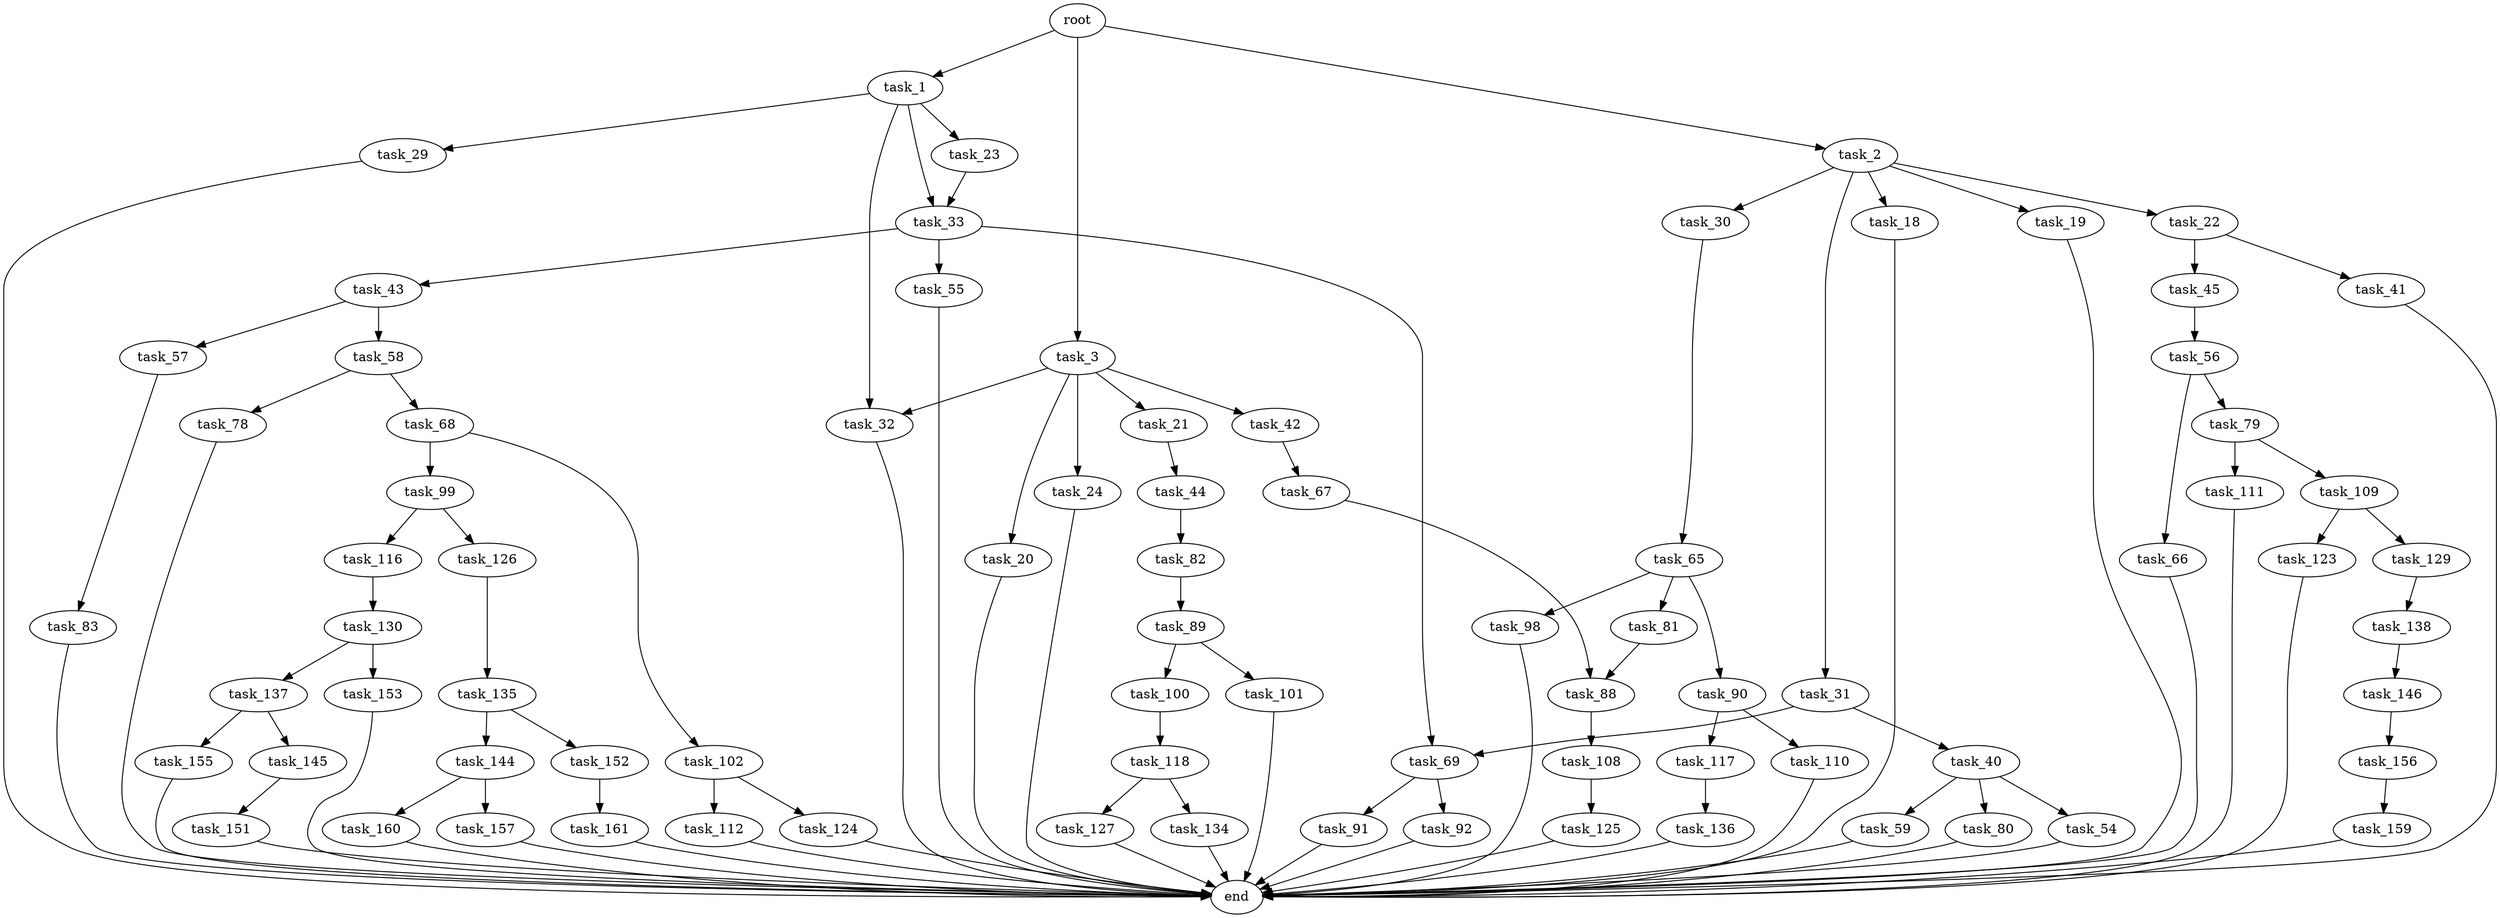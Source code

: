 digraph G {
  root [size="0.000000"];
  task_1 [size="368293445632.000000"];
  task_2 [size="13394451550.000000"];
  task_3 [size="532240266116.000000"];
  task_23 [size="8589934592.000000"];
  task_29 [size="5187388550.000000"];
  task_32 [size="1073741824000.000000"];
  task_33 [size="549755813888.000000"];
  task_18 [size="6933007126.000000"];
  task_19 [size="88237940535.000000"];
  task_22 [size="6188102080.000000"];
  task_30 [size="12122817564.000000"];
  task_31 [size="11823917335.000000"];
  task_20 [size="33424305372.000000"];
  task_21 [size="326676726863.000000"];
  task_24 [size="138265919382.000000"];
  task_42 [size="31379383228.000000"];
  end [size="0.000000"];
  task_44 [size="39038739187.000000"];
  task_41 [size="549755813888.000000"];
  task_45 [size="231928233984.000000"];
  task_65 [size="284700230009.000000"];
  task_40 [size="10454114849.000000"];
  task_69 [size="20998042434.000000"];
  task_43 [size="29957113214.000000"];
  task_55 [size="164646454416.000000"];
  task_54 [size="1073741824000.000000"];
  task_59 [size="368293445632.000000"];
  task_80 [size="231928233984.000000"];
  task_67 [size="134217728000.000000"];
  task_57 [size="138177786288.000000"];
  task_58 [size="368293445632.000000"];
  task_82 [size="549755813888.000000"];
  task_56 [size="231928233984.000000"];
  task_66 [size="24703926258.000000"];
  task_79 [size="50536060257.000000"];
  task_83 [size="141890924808.000000"];
  task_68 [size="161606824134.000000"];
  task_78 [size="4813960017.000000"];
  task_81 [size="10092293008.000000"];
  task_90 [size="17382265811.000000"];
  task_98 [size="549755813888.000000"];
  task_88 [size="363949684584.000000"];
  task_99 [size="577150193886.000000"];
  task_102 [size="782757789696.000000"];
  task_91 [size="450723830735.000000"];
  task_92 [size="1809497475.000000"];
  task_109 [size="549755813888.000000"];
  task_111 [size="782757789696.000000"];
  task_89 [size="28991029248.000000"];
  task_108 [size="9273782855.000000"];
  task_100 [size="1771309522.000000"];
  task_101 [size="73811460511.000000"];
  task_110 [size="134217728000.000000"];
  task_117 [size="120165987504.000000"];
  task_116 [size="518597648794.000000"];
  task_126 [size="11397563081.000000"];
  task_118 [size="189918780444.000000"];
  task_112 [size="59866013660.000000"];
  task_124 [size="40856908953.000000"];
  task_125 [size="733509293712.000000"];
  task_123 [size="134217728000.000000"];
  task_129 [size="49428918400.000000"];
  task_130 [size="19180564053.000000"];
  task_136 [size="41192906472.000000"];
  task_127 [size="145092182616.000000"];
  task_134 [size="549755813888.000000"];
  task_135 [size="565413575012.000000"];
  task_138 [size="494002174.000000"];
  task_137 [size="231928233984.000000"];
  task_153 [size="34331918860.000000"];
  task_144 [size="7735843830.000000"];
  task_152 [size="9421220008.000000"];
  task_145 [size="782757789696.000000"];
  task_155 [size="81188814694.000000"];
  task_146 [size="17618382954.000000"];
  task_157 [size="782757789696.000000"];
  task_160 [size="257216174677.000000"];
  task_151 [size="231928233984.000000"];
  task_156 [size="712582961265.000000"];
  task_161 [size="53394260550.000000"];
  task_159 [size="782757789696.000000"];

  root -> task_1 [size="1.000000"];
  root -> task_2 [size="1.000000"];
  root -> task_3 [size="1.000000"];
  task_1 -> task_23 [size="411041792.000000"];
  task_1 -> task_29 [size="411041792.000000"];
  task_1 -> task_32 [size="411041792.000000"];
  task_1 -> task_33 [size="411041792.000000"];
  task_2 -> task_18 [size="536870912.000000"];
  task_2 -> task_19 [size="536870912.000000"];
  task_2 -> task_22 [size="536870912.000000"];
  task_2 -> task_30 [size="536870912.000000"];
  task_2 -> task_31 [size="536870912.000000"];
  task_3 -> task_20 [size="536870912.000000"];
  task_3 -> task_21 [size="536870912.000000"];
  task_3 -> task_24 [size="536870912.000000"];
  task_3 -> task_32 [size="536870912.000000"];
  task_3 -> task_42 [size="536870912.000000"];
  task_23 -> task_33 [size="33554432.000000"];
  task_29 -> end [size="1.000000"];
  task_32 -> end [size="1.000000"];
  task_33 -> task_43 [size="536870912.000000"];
  task_33 -> task_55 [size="536870912.000000"];
  task_33 -> task_69 [size="536870912.000000"];
  task_18 -> end [size="1.000000"];
  task_19 -> end [size="1.000000"];
  task_22 -> task_41 [size="301989888.000000"];
  task_22 -> task_45 [size="301989888.000000"];
  task_30 -> task_65 [size="536870912.000000"];
  task_31 -> task_40 [size="209715200.000000"];
  task_31 -> task_69 [size="209715200.000000"];
  task_20 -> end [size="1.000000"];
  task_21 -> task_44 [size="209715200.000000"];
  task_24 -> end [size="1.000000"];
  task_42 -> task_67 [size="536870912.000000"];
  task_44 -> task_82 [size="33554432.000000"];
  task_41 -> end [size="1.000000"];
  task_45 -> task_56 [size="301989888.000000"];
  task_65 -> task_81 [size="679477248.000000"];
  task_65 -> task_90 [size="679477248.000000"];
  task_65 -> task_98 [size="679477248.000000"];
  task_40 -> task_54 [size="411041792.000000"];
  task_40 -> task_59 [size="411041792.000000"];
  task_40 -> task_80 [size="411041792.000000"];
  task_69 -> task_91 [size="679477248.000000"];
  task_69 -> task_92 [size="679477248.000000"];
  task_43 -> task_57 [size="75497472.000000"];
  task_43 -> task_58 [size="75497472.000000"];
  task_55 -> end [size="1.000000"];
  task_54 -> end [size="1.000000"];
  task_59 -> end [size="1.000000"];
  task_80 -> end [size="1.000000"];
  task_67 -> task_88 [size="209715200.000000"];
  task_57 -> task_83 [size="134217728.000000"];
  task_58 -> task_68 [size="411041792.000000"];
  task_58 -> task_78 [size="411041792.000000"];
  task_82 -> task_89 [size="536870912.000000"];
  task_56 -> task_66 [size="301989888.000000"];
  task_56 -> task_79 [size="301989888.000000"];
  task_66 -> end [size="1.000000"];
  task_79 -> task_109 [size="209715200.000000"];
  task_79 -> task_111 [size="209715200.000000"];
  task_83 -> end [size="1.000000"];
  task_68 -> task_99 [size="301989888.000000"];
  task_68 -> task_102 [size="301989888.000000"];
  task_78 -> end [size="1.000000"];
  task_81 -> task_88 [size="209715200.000000"];
  task_90 -> task_110 [size="75497472.000000"];
  task_90 -> task_117 [size="75497472.000000"];
  task_98 -> end [size="1.000000"];
  task_88 -> task_108 [size="838860800.000000"];
  task_99 -> task_116 [size="411041792.000000"];
  task_99 -> task_126 [size="411041792.000000"];
  task_102 -> task_112 [size="679477248.000000"];
  task_102 -> task_124 [size="679477248.000000"];
  task_91 -> end [size="1.000000"];
  task_92 -> end [size="1.000000"];
  task_109 -> task_123 [size="536870912.000000"];
  task_109 -> task_129 [size="536870912.000000"];
  task_111 -> end [size="1.000000"];
  task_89 -> task_100 [size="75497472.000000"];
  task_89 -> task_101 [size="75497472.000000"];
  task_108 -> task_125 [size="209715200.000000"];
  task_100 -> task_118 [size="209715200.000000"];
  task_101 -> end [size="1.000000"];
  task_110 -> end [size="1.000000"];
  task_117 -> task_136 [size="134217728.000000"];
  task_116 -> task_130 [size="411041792.000000"];
  task_126 -> task_135 [size="411041792.000000"];
  task_118 -> task_127 [size="679477248.000000"];
  task_118 -> task_134 [size="679477248.000000"];
  task_112 -> end [size="1.000000"];
  task_124 -> end [size="1.000000"];
  task_125 -> end [size="1.000000"];
  task_123 -> end [size="1.000000"];
  task_129 -> task_138 [size="838860800.000000"];
  task_130 -> task_137 [size="301989888.000000"];
  task_130 -> task_153 [size="301989888.000000"];
  task_136 -> end [size="1.000000"];
  task_127 -> end [size="1.000000"];
  task_134 -> end [size="1.000000"];
  task_135 -> task_144 [size="536870912.000000"];
  task_135 -> task_152 [size="536870912.000000"];
  task_138 -> task_146 [size="33554432.000000"];
  task_137 -> task_145 [size="301989888.000000"];
  task_137 -> task_155 [size="301989888.000000"];
  task_153 -> end [size="1.000000"];
  task_144 -> task_157 [size="134217728.000000"];
  task_144 -> task_160 [size="134217728.000000"];
  task_152 -> task_161 [size="536870912.000000"];
  task_145 -> task_151 [size="679477248.000000"];
  task_155 -> end [size="1.000000"];
  task_146 -> task_156 [size="536870912.000000"];
  task_157 -> end [size="1.000000"];
  task_160 -> end [size="1.000000"];
  task_151 -> end [size="1.000000"];
  task_156 -> task_159 [size="838860800.000000"];
  task_161 -> end [size="1.000000"];
  task_159 -> end [size="1.000000"];
}
